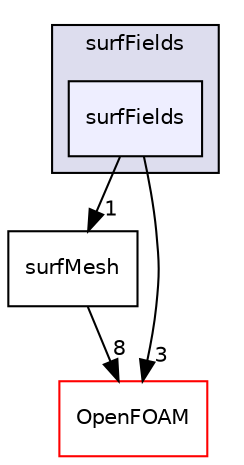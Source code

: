 digraph "src/surfMesh/surfFields/surfFields" {
  bgcolor=transparent;
  compound=true
  node [ fontsize="10", fontname="Helvetica"];
  edge [ labelfontsize="10", labelfontname="Helvetica"];
  subgraph clusterdir_7b81b8bbd5207abb0a72979d438eac3d {
    graph [ bgcolor="#ddddee", pencolor="black", label="surfFields" fontname="Helvetica", fontsize="10", URL="dir_7b81b8bbd5207abb0a72979d438eac3d.html"]
  dir_6f2a903461d57b5199a839fec439ef12 [shape=box, label="surfFields", style="filled", fillcolor="#eeeeff", pencolor="black", URL="dir_6f2a903461d57b5199a839fec439ef12.html"];
  }
  dir_e8a93c077ed83521fb6f866085887369 [shape=box label="surfMesh" URL="dir_e8a93c077ed83521fb6f866085887369.html"];
  dir_c5473ff19b20e6ec4dfe5c310b3778a8 [shape=box label="OpenFOAM" color="red" URL="dir_c5473ff19b20e6ec4dfe5c310b3778a8.html"];
  dir_e8a93c077ed83521fb6f866085887369->dir_c5473ff19b20e6ec4dfe5c310b3778a8 [headlabel="8", labeldistance=1.5 headhref="dir_002738_001929.html"];
  dir_6f2a903461d57b5199a839fec439ef12->dir_e8a93c077ed83521fb6f866085887369 [headlabel="1", labeldistance=1.5 headhref="dir_002736_002738.html"];
  dir_6f2a903461d57b5199a839fec439ef12->dir_c5473ff19b20e6ec4dfe5c310b3778a8 [headlabel="3", labeldistance=1.5 headhref="dir_002736_001929.html"];
}
